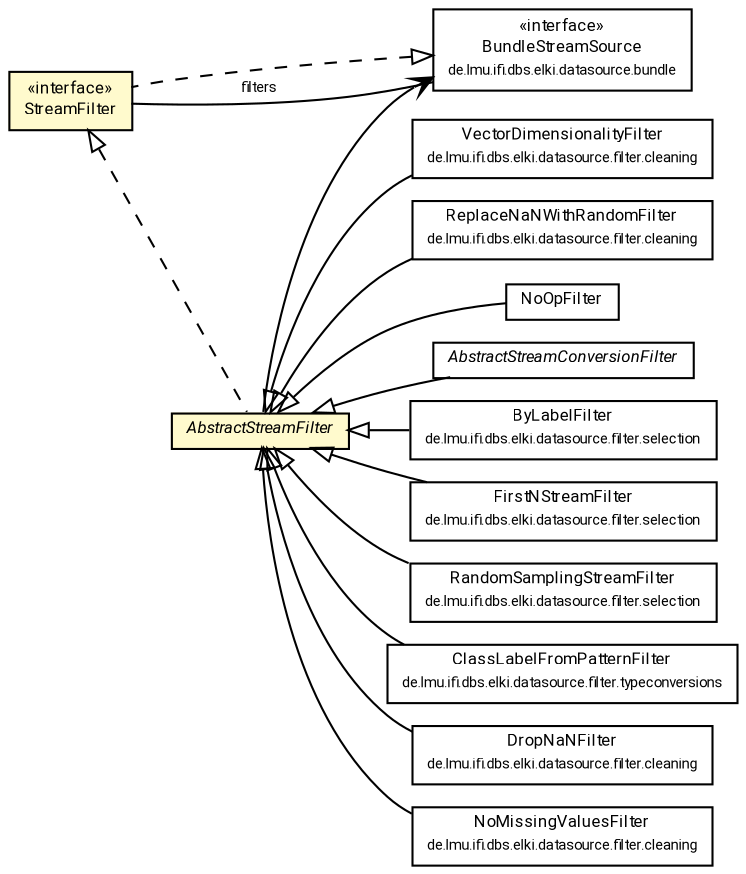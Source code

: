 #!/usr/local/bin/dot
#
# Class diagram 
# Generated by UMLGraph version R5_7_2-60-g0e99a6 (http://www.spinellis.gr/umlgraph/)
#

digraph G {
	graph [fontnames="svg"]
	edge [fontname="Roboto",fontsize=7,labelfontname="Roboto",labelfontsize=7,color="black"];
	node [fontname="Roboto",fontcolor="black",fontsize=8,shape=plaintext,margin=0,width=0,height=0];
	nodesep=0.15;
	ranksep=0.25;
	rankdir=LR;
	// de.lmu.ifi.dbs.elki.datasource.filter.StreamFilter
	c1391293 [label=<<table title="de.lmu.ifi.dbs.elki.datasource.filter.StreamFilter" border="0" cellborder="1" cellspacing="0" cellpadding="2" bgcolor="LemonChiffon" href="StreamFilter.html" target="_parent">
		<tr><td><table border="0" cellspacing="0" cellpadding="1">
		<tr><td align="center" balign="center"> &#171;interface&#187; </td></tr>
		<tr><td align="center" balign="center"> <font face="Roboto">StreamFilter</font> </td></tr>
		</table></td></tr>
		</table>>, URL="StreamFilter.html"];
	// de.lmu.ifi.dbs.elki.datasource.bundle.BundleStreamSource
	c1391296 [label=<<table title="de.lmu.ifi.dbs.elki.datasource.bundle.BundleStreamSource" border="0" cellborder="1" cellspacing="0" cellpadding="2" href="../bundle/BundleStreamSource.html" target="_parent">
		<tr><td><table border="0" cellspacing="0" cellpadding="1">
		<tr><td align="center" balign="center"> &#171;interface&#187; </td></tr>
		<tr><td align="center" balign="center"> <font face="Roboto">BundleStreamSource</font> </td></tr>
		<tr><td align="center" balign="center"> <font face="Roboto" point-size="7.0">de.lmu.ifi.dbs.elki.datasource.bundle</font> </td></tr>
		</table></td></tr>
		</table>>, URL="../bundle/BundleStreamSource.html"];
	// de.lmu.ifi.dbs.elki.datasource.filter.AbstractStreamFilter
	c1392782 [label=<<table title="de.lmu.ifi.dbs.elki.datasource.filter.AbstractStreamFilter" border="0" cellborder="1" cellspacing="0" cellpadding="2" bgcolor="lemonChiffon" href="AbstractStreamFilter.html" target="_parent">
		<tr><td><table border="0" cellspacing="0" cellpadding="1">
		<tr><td align="center" balign="center"> <font face="Roboto"><i>AbstractStreamFilter</i></font> </td></tr>
		</table></td></tr>
		</table>>, URL="AbstractStreamFilter.html"];
	// de.lmu.ifi.dbs.elki.datasource.filter.NoOpFilter
	c1392785 [label=<<table title="de.lmu.ifi.dbs.elki.datasource.filter.NoOpFilter" border="0" cellborder="1" cellspacing="0" cellpadding="2" href="NoOpFilter.html" target="_parent">
		<tr><td><table border="0" cellspacing="0" cellpadding="1">
		<tr><td align="center" balign="center"> <font face="Roboto">NoOpFilter</font> </td></tr>
		</table></td></tr>
		</table>>, URL="NoOpFilter.html"];
	// de.lmu.ifi.dbs.elki.datasource.filter.AbstractStreamConversionFilter<I, O>
	c1392808 [label=<<table title="de.lmu.ifi.dbs.elki.datasource.filter.AbstractStreamConversionFilter" border="0" cellborder="1" cellspacing="0" cellpadding="2" href="AbstractStreamConversionFilter.html" target="_parent">
		<tr><td><table border="0" cellspacing="0" cellpadding="1">
		<tr><td align="center" balign="center"> <font face="Roboto"><i>AbstractStreamConversionFilter</i></font> </td></tr>
		</table></td></tr>
		</table>>, URL="AbstractStreamConversionFilter.html"];
	// de.lmu.ifi.dbs.elki.datasource.filter.selection.ByLabelFilter
	c1392812 [label=<<table title="de.lmu.ifi.dbs.elki.datasource.filter.selection.ByLabelFilter" border="0" cellborder="1" cellspacing="0" cellpadding="2" href="selection/ByLabelFilter.html" target="_parent">
		<tr><td><table border="0" cellspacing="0" cellpadding="1">
		<tr><td align="center" balign="center"> <font face="Roboto">ByLabelFilter</font> </td></tr>
		<tr><td align="center" balign="center"> <font face="Roboto" point-size="7.0">de.lmu.ifi.dbs.elki.datasource.filter.selection</font> </td></tr>
		</table></td></tr>
		</table>>, URL="selection/ByLabelFilter.html"];
	// de.lmu.ifi.dbs.elki.datasource.filter.selection.FirstNStreamFilter
	c1392814 [label=<<table title="de.lmu.ifi.dbs.elki.datasource.filter.selection.FirstNStreamFilter" border="0" cellborder="1" cellspacing="0" cellpadding="2" href="selection/FirstNStreamFilter.html" target="_parent">
		<tr><td><table border="0" cellspacing="0" cellpadding="1">
		<tr><td align="center" balign="center"> <font face="Roboto">FirstNStreamFilter</font> </td></tr>
		<tr><td align="center" balign="center"> <font face="Roboto" point-size="7.0">de.lmu.ifi.dbs.elki.datasource.filter.selection</font> </td></tr>
		</table></td></tr>
		</table>>, URL="selection/FirstNStreamFilter.html"];
	// de.lmu.ifi.dbs.elki.datasource.filter.selection.RandomSamplingStreamFilter
	c1392816 [label=<<table title="de.lmu.ifi.dbs.elki.datasource.filter.selection.RandomSamplingStreamFilter" border="0" cellborder="1" cellspacing="0" cellpadding="2" href="selection/RandomSamplingStreamFilter.html" target="_parent">
		<tr><td><table border="0" cellspacing="0" cellpadding="1">
		<tr><td align="center" balign="center"> <font face="Roboto">RandomSamplingStreamFilter</font> </td></tr>
		<tr><td align="center" balign="center"> <font face="Roboto" point-size="7.0">de.lmu.ifi.dbs.elki.datasource.filter.selection</font> </td></tr>
		</table></td></tr>
		</table>>, URL="selection/RandomSamplingStreamFilter.html"];
	// de.lmu.ifi.dbs.elki.datasource.filter.typeconversions.ClassLabelFromPatternFilter
	c1392827 [label=<<table title="de.lmu.ifi.dbs.elki.datasource.filter.typeconversions.ClassLabelFromPatternFilter" border="0" cellborder="1" cellspacing="0" cellpadding="2" href="typeconversions/ClassLabelFromPatternFilter.html" target="_parent">
		<tr><td><table border="0" cellspacing="0" cellpadding="1">
		<tr><td align="center" balign="center"> <font face="Roboto">ClassLabelFromPatternFilter</font> </td></tr>
		<tr><td align="center" balign="center"> <font face="Roboto" point-size="7.0">de.lmu.ifi.dbs.elki.datasource.filter.typeconversions</font> </td></tr>
		</table></td></tr>
		</table>>, URL="typeconversions/ClassLabelFromPatternFilter.html"];
	// de.lmu.ifi.dbs.elki.datasource.filter.cleaning.DropNaNFilter
	c1392832 [label=<<table title="de.lmu.ifi.dbs.elki.datasource.filter.cleaning.DropNaNFilter" border="0" cellborder="1" cellspacing="0" cellpadding="2" href="cleaning/DropNaNFilter.html" target="_parent">
		<tr><td><table border="0" cellspacing="0" cellpadding="1">
		<tr><td align="center" balign="center"> <font face="Roboto">DropNaNFilter</font> </td></tr>
		<tr><td align="center" balign="center"> <font face="Roboto" point-size="7.0">de.lmu.ifi.dbs.elki.datasource.filter.cleaning</font> </td></tr>
		</table></td></tr>
		</table>>, URL="cleaning/DropNaNFilter.html"];
	// de.lmu.ifi.dbs.elki.datasource.filter.cleaning.NoMissingValuesFilter
	c1392834 [label=<<table title="de.lmu.ifi.dbs.elki.datasource.filter.cleaning.NoMissingValuesFilter" border="0" cellborder="1" cellspacing="0" cellpadding="2" href="cleaning/NoMissingValuesFilter.html" target="_parent">
		<tr><td><table border="0" cellspacing="0" cellpadding="1">
		<tr><td align="center" balign="center"> <font face="Roboto">NoMissingValuesFilter</font> </td></tr>
		<tr><td align="center" balign="center"> <font face="Roboto" point-size="7.0">de.lmu.ifi.dbs.elki.datasource.filter.cleaning</font> </td></tr>
		</table></td></tr>
		</table>>, URL="cleaning/NoMissingValuesFilter.html"];
	// de.lmu.ifi.dbs.elki.datasource.filter.cleaning.VectorDimensionalityFilter<V extends de.lmu.ifi.dbs.elki.data.NumberVector>
	c1392836 [label=<<table title="de.lmu.ifi.dbs.elki.datasource.filter.cleaning.VectorDimensionalityFilter" border="0" cellborder="1" cellspacing="0" cellpadding="2" href="cleaning/VectorDimensionalityFilter.html" target="_parent">
		<tr><td><table border="0" cellspacing="0" cellpadding="1">
		<tr><td align="center" balign="center"> <font face="Roboto">VectorDimensionalityFilter</font> </td></tr>
		<tr><td align="center" balign="center"> <font face="Roboto" point-size="7.0">de.lmu.ifi.dbs.elki.datasource.filter.cleaning</font> </td></tr>
		</table></td></tr>
		</table>>, URL="cleaning/VectorDimensionalityFilter.html"];
	// de.lmu.ifi.dbs.elki.datasource.filter.cleaning.ReplaceNaNWithRandomFilter
	c1392838 [label=<<table title="de.lmu.ifi.dbs.elki.datasource.filter.cleaning.ReplaceNaNWithRandomFilter" border="0" cellborder="1" cellspacing="0" cellpadding="2" href="cleaning/ReplaceNaNWithRandomFilter.html" target="_parent">
		<tr><td><table border="0" cellspacing="0" cellpadding="1">
		<tr><td align="center" balign="center"> <font face="Roboto">ReplaceNaNWithRandomFilter</font> </td></tr>
		<tr><td align="center" balign="center"> <font face="Roboto" point-size="7.0">de.lmu.ifi.dbs.elki.datasource.filter.cleaning</font> </td></tr>
		</table></td></tr>
		</table>>, URL="cleaning/ReplaceNaNWithRandomFilter.html"];
	// de.lmu.ifi.dbs.elki.datasource.filter.StreamFilter implements de.lmu.ifi.dbs.elki.datasource.bundle.BundleStreamSource
	c1391296 -> c1391293 [arrowtail=empty,style=dashed,dir=back,weight=9];
	// de.lmu.ifi.dbs.elki.datasource.filter.StreamFilter assoc de.lmu.ifi.dbs.elki.datasource.bundle.BundleStreamSource
	c1391293 -> c1391296 [arrowhead=none,weight=2,label="filters"];
	// de.lmu.ifi.dbs.elki.datasource.filter.AbstractStreamFilter implements de.lmu.ifi.dbs.elki.datasource.filter.StreamFilter
	c1391293 -> c1392782 [arrowtail=empty,style=dashed,dir=back,weight=9];
	// de.lmu.ifi.dbs.elki.datasource.filter.NoOpFilter extends de.lmu.ifi.dbs.elki.datasource.filter.AbstractStreamFilter
	c1392782 -> c1392785 [arrowtail=empty,dir=back,weight=10];
	// de.lmu.ifi.dbs.elki.datasource.filter.AbstractStreamConversionFilter<I, O> extends de.lmu.ifi.dbs.elki.datasource.filter.AbstractStreamFilter
	c1392782 -> c1392808 [arrowtail=empty,dir=back,weight=10];
	// de.lmu.ifi.dbs.elki.datasource.filter.selection.ByLabelFilter extends de.lmu.ifi.dbs.elki.datasource.filter.AbstractStreamFilter
	c1392782 -> c1392812 [arrowtail=empty,dir=back,weight=10];
	// de.lmu.ifi.dbs.elki.datasource.filter.selection.FirstNStreamFilter extends de.lmu.ifi.dbs.elki.datasource.filter.AbstractStreamFilter
	c1392782 -> c1392814 [arrowtail=empty,dir=back,weight=10];
	// de.lmu.ifi.dbs.elki.datasource.filter.selection.RandomSamplingStreamFilter extends de.lmu.ifi.dbs.elki.datasource.filter.AbstractStreamFilter
	c1392782 -> c1392816 [arrowtail=empty,dir=back,weight=10];
	// de.lmu.ifi.dbs.elki.datasource.filter.typeconversions.ClassLabelFromPatternFilter extends de.lmu.ifi.dbs.elki.datasource.filter.AbstractStreamFilter
	c1392782 -> c1392827 [arrowtail=empty,dir=back,weight=10];
	// de.lmu.ifi.dbs.elki.datasource.filter.cleaning.DropNaNFilter extends de.lmu.ifi.dbs.elki.datasource.filter.AbstractStreamFilter
	c1392782 -> c1392832 [arrowtail=empty,dir=back,weight=10];
	// de.lmu.ifi.dbs.elki.datasource.filter.cleaning.NoMissingValuesFilter extends de.lmu.ifi.dbs.elki.datasource.filter.AbstractStreamFilter
	c1392782 -> c1392834 [arrowtail=empty,dir=back,weight=10];
	// de.lmu.ifi.dbs.elki.datasource.filter.cleaning.VectorDimensionalityFilter<V extends de.lmu.ifi.dbs.elki.data.NumberVector> extends de.lmu.ifi.dbs.elki.datasource.filter.AbstractStreamFilter
	c1392782 -> c1392836 [arrowtail=empty,dir=back,weight=10];
	// de.lmu.ifi.dbs.elki.datasource.filter.cleaning.ReplaceNaNWithRandomFilter extends de.lmu.ifi.dbs.elki.datasource.filter.AbstractStreamFilter
	c1392782 -> c1392838 [arrowtail=empty,dir=back,weight=10];
	// de.lmu.ifi.dbs.elki.datasource.filter.AbstractStreamFilter navassoc de.lmu.ifi.dbs.elki.datasource.bundle.BundleStreamSource
	c1392782 -> c1391296 [arrowhead=open,weight=1];
}

